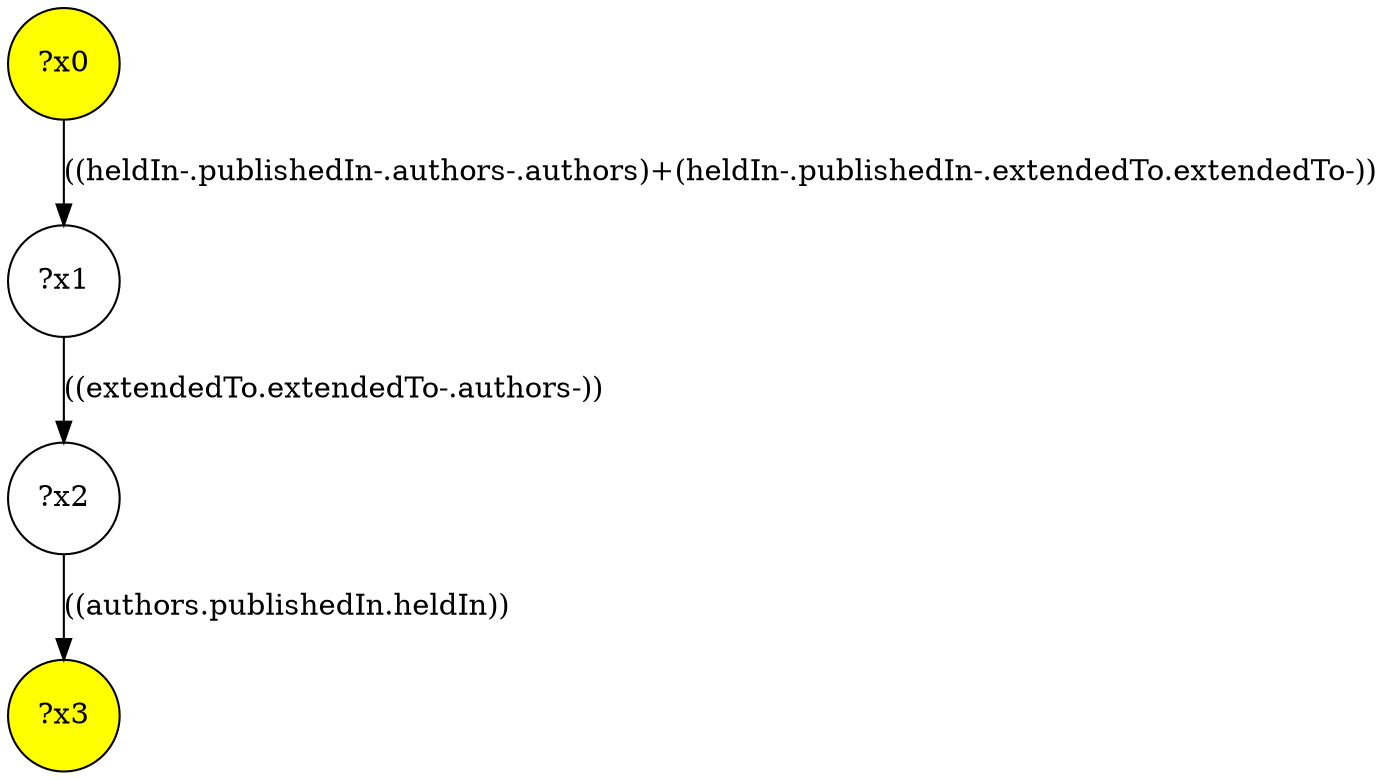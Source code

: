 digraph g {
	x0 [fillcolor="yellow", style="filled," shape=circle, label="?x0"];
	x3 [fillcolor="yellow", style="filled," shape=circle, label="?x3"];
	x1 [shape=circle, label="?x1"];
	x0 -> x1 [label="((heldIn-.publishedIn-.authors-.authors)+(heldIn-.publishedIn-.extendedTo.extendedTo-))"];
	x2 [shape=circle, label="?x2"];
	x1 -> x2 [label="((extendedTo.extendedTo-.authors-))"];
	x2 -> x3 [label="((authors.publishedIn.heldIn))"];
}
